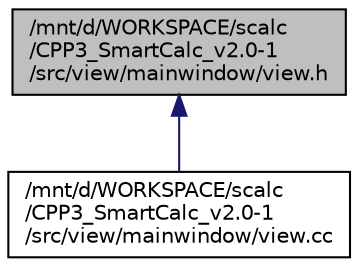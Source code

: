 digraph "/mnt/d/WORKSPACE/scalc/CPP3_SmartCalc_v2.0-1/src/view/mainwindow/view.h"
{
 // LATEX_PDF_SIZE
  edge [fontname="Helvetica",fontsize="10",labelfontname="Helvetica",labelfontsize="10"];
  node [fontname="Helvetica",fontsize="10",shape=record];
  Node1 [label="/mnt/d/WORKSPACE/scalc\l/CPP3_SmartCalc_v2.0-1\l/src/view/mainwindow/view.h",height=0.2,width=0.4,color="black", fillcolor="grey75", style="filled", fontcolor="black",tooltip=" "];
  Node1 -> Node2 [dir="back",color="midnightblue",fontsize="10",style="solid",fontname="Helvetica"];
  Node2 [label="/mnt/d/WORKSPACE/scalc\l/CPP3_SmartCalc_v2.0-1\l/src/view/mainwindow/view.cc",height=0.2,width=0.4,color="black", fillcolor="white", style="filled",URL="$view_8cc.html",tooltip=" "];
}
